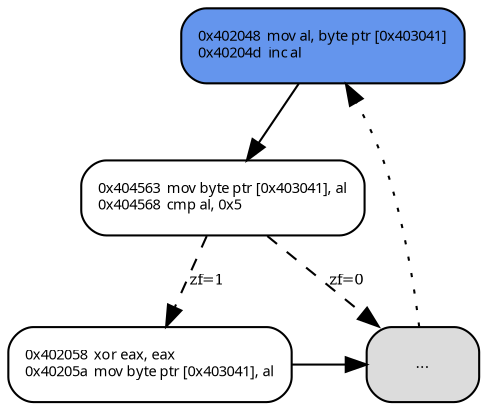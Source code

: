 digraph G {
  0 [
    fontname="Source Code Pro",
    fontsize=7, shape=box, style="rounded,filled", fillcolor=cornflowerblue,
    label="0x402048  mov al, byte ptr [0x403041]\l0x40204d  inc al\l"
  ];

  1 [
    fontname="Source Code Pro",
    fontsize=7, shape=box, style=rounded,
    label="0x404563  mov byte ptr [0x403041], al\l0x404568  cmp al, 0x5\l"
  ];

  2 [
    fontname="Source Code Pro",
    fontsize=7, shape=box, style=rounded,
    label="0x402058  xor eax, eax\l0x40205a  mov byte ptr [0x403041], al\l"
  ];

  3 [
    fontname="Source Code Pro",
    fontsize=7, shape=box, style="rounded,filled", fillcolor=gainsboro,
    label="..."
  ];

  0 -> 1 [fontsize=7, label="", style="solid"];
  1 -> 2 [fontsize=7, label="zf=1", style="dashed"];
  1 -> 3 [fontsize=7, label="zf=0", style="dashed"];
  2 -> 3 [fontsize=7, label="", style="solid"];
  3 -> 0 [fontsize=7, label="", style="dotted"];

  {rank=same; 2; 3;};
}